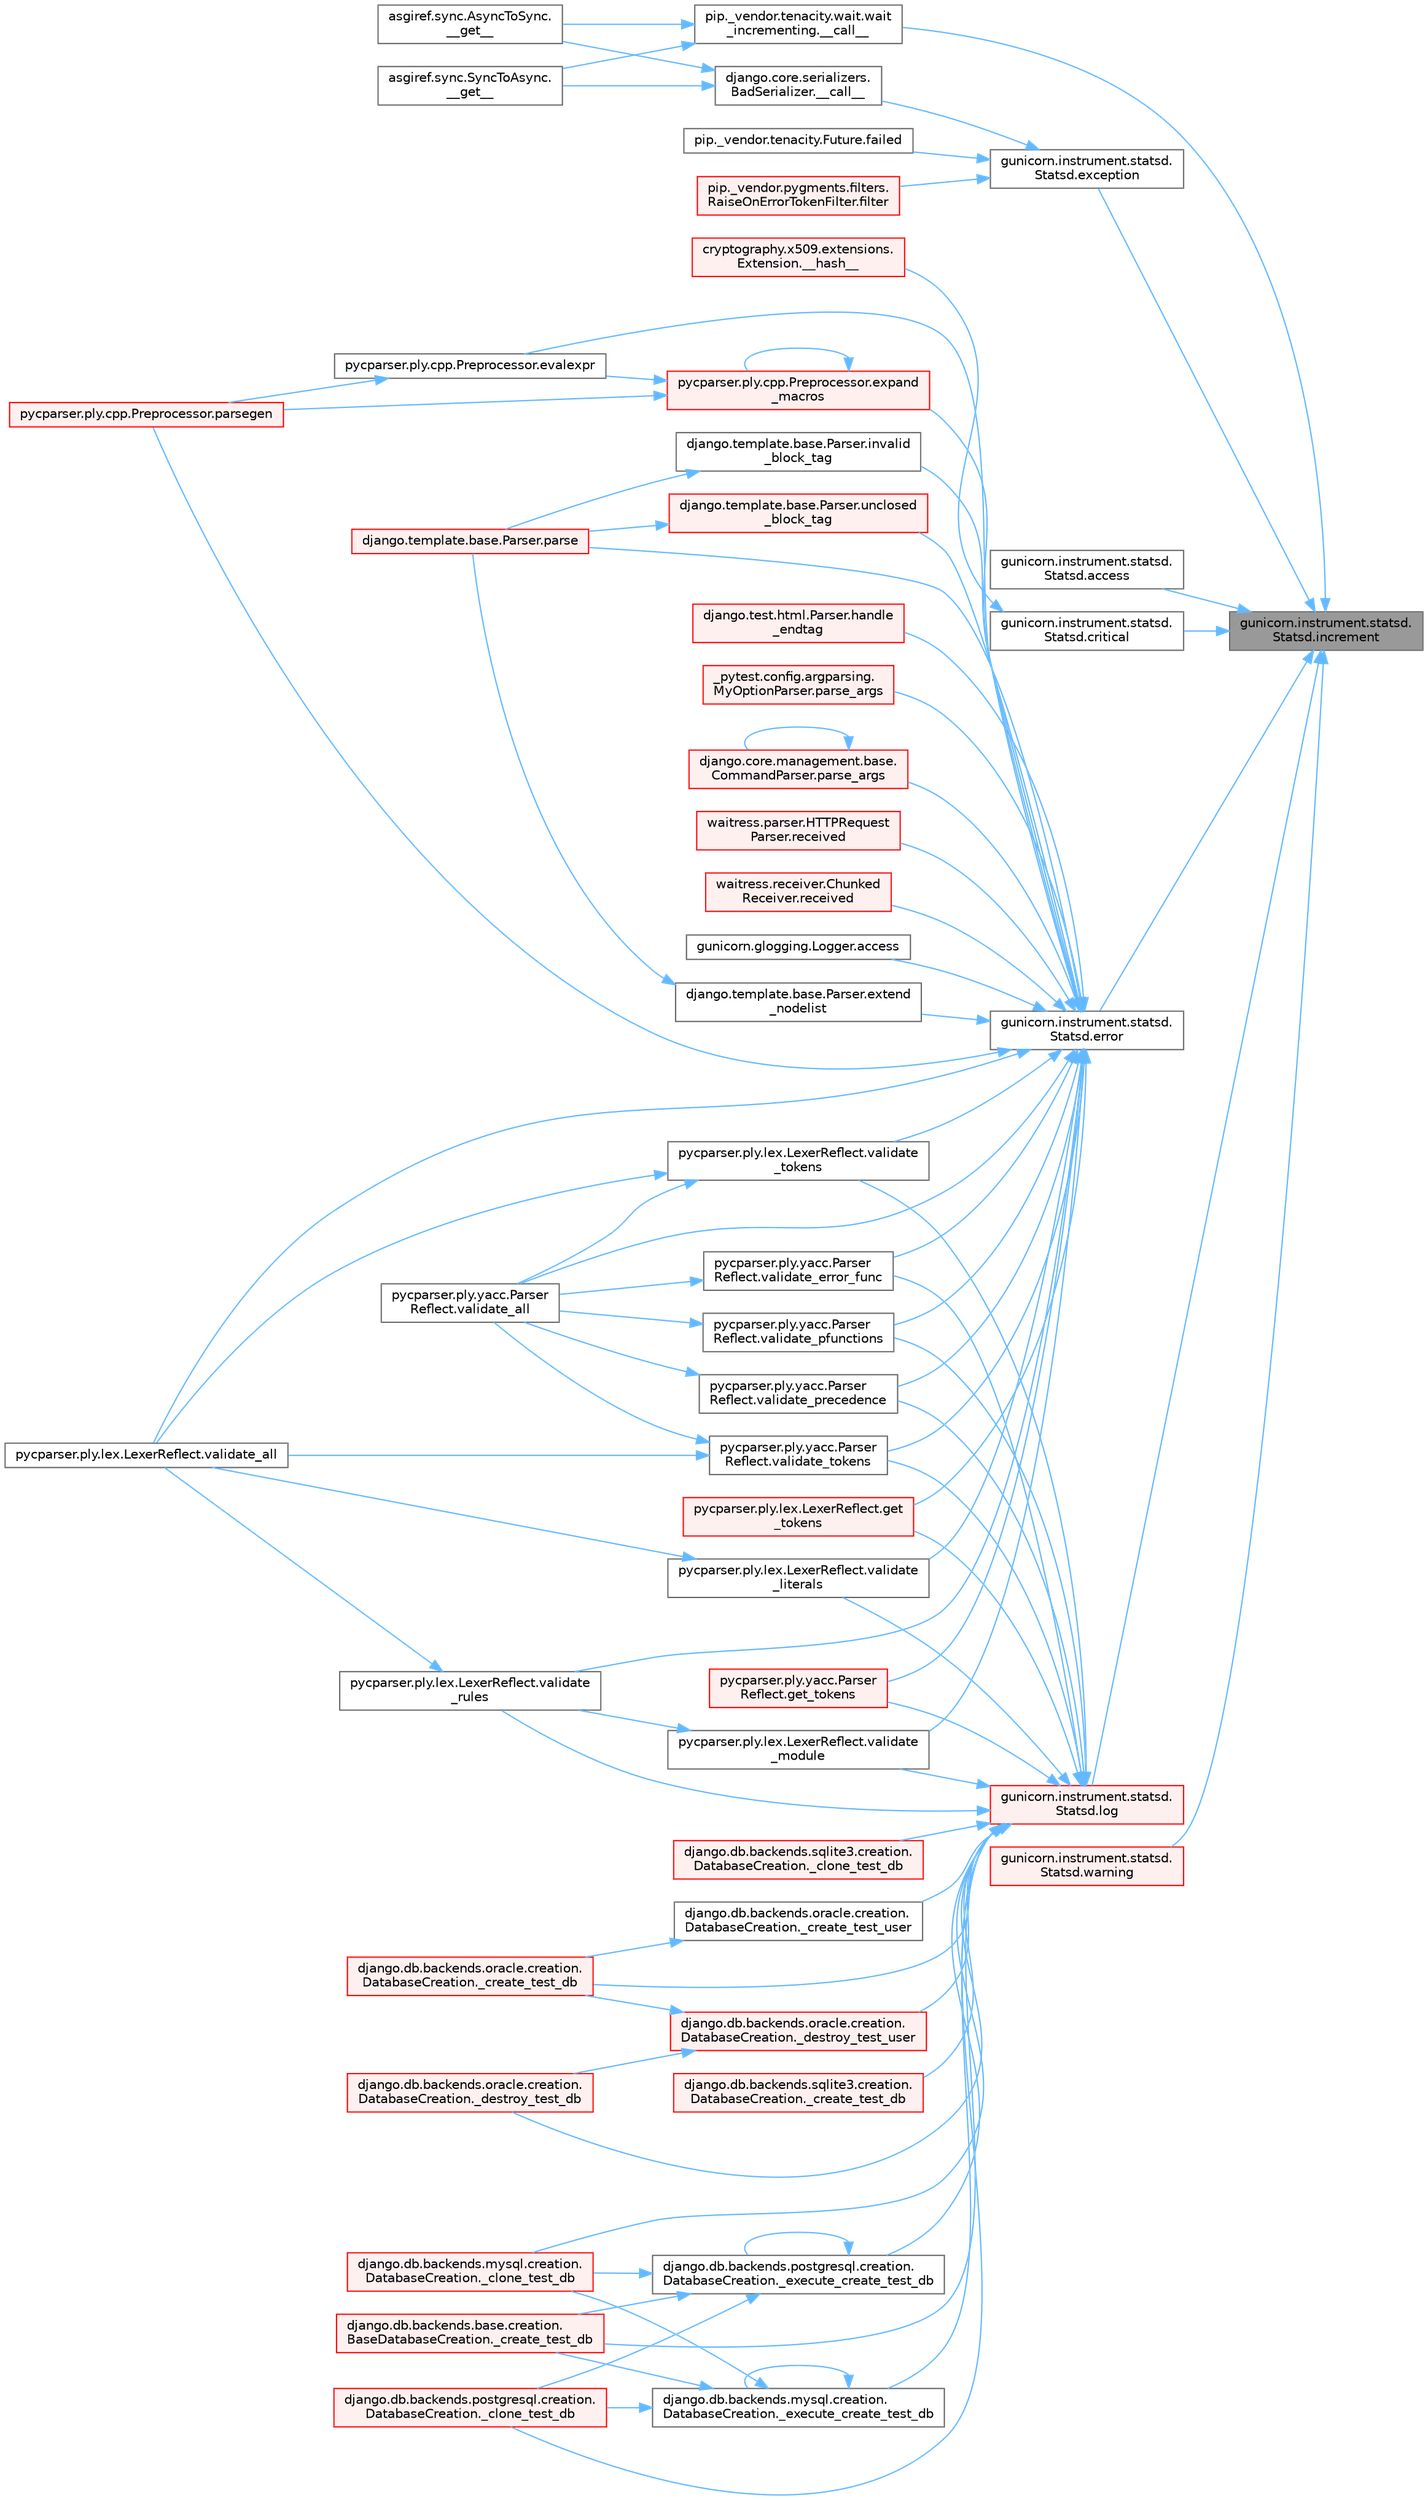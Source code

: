 digraph "gunicorn.instrument.statsd.Statsd.increment"
{
 // LATEX_PDF_SIZE
  bgcolor="transparent";
  edge [fontname=Helvetica,fontsize=10,labelfontname=Helvetica,labelfontsize=10];
  node [fontname=Helvetica,fontsize=10,shape=box,height=0.2,width=0.4];
  rankdir="RL";
  Node1 [id="Node000001",label="gunicorn.instrument.statsd.\lStatsd.increment",height=0.2,width=0.4,color="gray40", fillcolor="grey60", style="filled", fontcolor="black",tooltip=" "];
  Node1 -> Node2 [id="edge1_Node000001_Node000002",dir="back",color="steelblue1",style="solid",tooltip=" "];
  Node2 [id="Node000002",label="pip._vendor.tenacity.wait.wait\l_incrementing.__call__",height=0.2,width=0.4,color="grey40", fillcolor="white", style="filled",URL="$classpip_1_1__vendor_1_1tenacity_1_1wait_1_1wait__incrementing.html#af47b0264325b86a85aa5cfd3b59a28cf",tooltip=" "];
  Node2 -> Node3 [id="edge2_Node000002_Node000003",dir="back",color="steelblue1",style="solid",tooltip=" "];
  Node3 [id="Node000003",label="asgiref.sync.AsyncToSync.\l__get__",height=0.2,width=0.4,color="grey40", fillcolor="white", style="filled",URL="$classasgiref_1_1sync_1_1_async_to_sync.html#a23e9ef7a73da98dad9e3f4e65846969b",tooltip=" "];
  Node2 -> Node4 [id="edge3_Node000002_Node000004",dir="back",color="steelblue1",style="solid",tooltip=" "];
  Node4 [id="Node000004",label="asgiref.sync.SyncToAsync.\l__get__",height=0.2,width=0.4,color="grey40", fillcolor="white", style="filled",URL="$classasgiref_1_1sync_1_1_sync_to_async.html#aebdfbe3f01079a529fd2f39810597381",tooltip=" "];
  Node1 -> Node5 [id="edge4_Node000001_Node000005",dir="back",color="steelblue1",style="solid",tooltip=" "];
  Node5 [id="Node000005",label="gunicorn.instrument.statsd.\lStatsd.access",height=0.2,width=0.4,color="grey40", fillcolor="white", style="filled",URL="$classgunicorn_1_1instrument_1_1statsd_1_1_statsd.html#a54238bd99ae3e429bb3efdae3a79e8e6",tooltip=" "];
  Node1 -> Node6 [id="edge5_Node000001_Node000006",dir="back",color="steelblue1",style="solid",tooltip=" "];
  Node6 [id="Node000006",label="gunicorn.instrument.statsd.\lStatsd.critical",height=0.2,width=0.4,color="grey40", fillcolor="white", style="filled",URL="$classgunicorn_1_1instrument_1_1statsd_1_1_statsd.html#a6a14e36bb7c86f86aa200f1ba8234786",tooltip=" "];
  Node6 -> Node7 [id="edge6_Node000006_Node000007",dir="back",color="steelblue1",style="solid",tooltip=" "];
  Node7 [id="Node000007",label="cryptography.x509.extensions.\lExtension.__hash__",height=0.2,width=0.4,color="red", fillcolor="#FFF0F0", style="filled",URL="$classcryptography_1_1x509_1_1extensions_1_1_extension.html#a7744510faba9373c947790041c25021e",tooltip=" "];
  Node1 -> Node18 [id="edge7_Node000001_Node000018",dir="back",color="steelblue1",style="solid",tooltip=" "];
  Node18 [id="Node000018",label="gunicorn.instrument.statsd.\lStatsd.error",height=0.2,width=0.4,color="grey40", fillcolor="white", style="filled",URL="$classgunicorn_1_1instrument_1_1statsd_1_1_statsd.html#a00ca379c910e5842719e48e617504c12",tooltip=" "];
  Node18 -> Node19 [id="edge8_Node000018_Node000019",dir="back",color="steelblue1",style="solid",tooltip=" "];
  Node19 [id="Node000019",label="gunicorn.glogging.Logger.access",height=0.2,width=0.4,color="grey40", fillcolor="white", style="filled",URL="$classgunicorn_1_1glogging_1_1_logger.html#a3b9fcb2cb9d7803a849f41d52df08b4b",tooltip=" "];
  Node18 -> Node20 [id="edge9_Node000018_Node000020",dir="back",color="steelblue1",style="solid",tooltip=" "];
  Node20 [id="Node000020",label="pycparser.ply.cpp.Preprocessor.evalexpr",height=0.2,width=0.4,color="grey40", fillcolor="white", style="filled",URL="$classpycparser_1_1ply_1_1cpp_1_1_preprocessor.html#a3c16ad6c28242d1214d20158b02ecabd",tooltip=" "];
  Node20 -> Node21 [id="edge10_Node000020_Node000021",dir="back",color="steelblue1",style="solid",tooltip=" "];
  Node21 [id="Node000021",label="pycparser.ply.cpp.Preprocessor.parsegen",height=0.2,width=0.4,color="red", fillcolor="#FFF0F0", style="filled",URL="$classpycparser_1_1ply_1_1cpp_1_1_preprocessor.html#aad71ed64ebab07f9eafb0b36f9108723",tooltip=" "];
  Node18 -> Node1556 [id="edge11_Node000018_Node001556",dir="back",color="steelblue1",style="solid",tooltip=" "];
  Node1556 [id="Node001556",label="pycparser.ply.cpp.Preprocessor.expand\l_macros",height=0.2,width=0.4,color="red", fillcolor="#FFF0F0", style="filled",URL="$classpycparser_1_1ply_1_1cpp_1_1_preprocessor.html#a4ac7e926ac9f68ef96f58e704a570d42",tooltip=" "];
  Node1556 -> Node20 [id="edge12_Node001556_Node000020",dir="back",color="steelblue1",style="solid",tooltip=" "];
  Node1556 -> Node1556 [id="edge13_Node001556_Node001556",dir="back",color="steelblue1",style="solid",tooltip=" "];
  Node1556 -> Node21 [id="edge14_Node001556_Node000021",dir="back",color="steelblue1",style="solid",tooltip=" "];
  Node18 -> Node1558 [id="edge15_Node000018_Node001558",dir="back",color="steelblue1",style="solid",tooltip=" "];
  Node1558 [id="Node001558",label="django.template.base.Parser.extend\l_nodelist",height=0.2,width=0.4,color="grey40", fillcolor="white", style="filled",URL="$classdjango_1_1template_1_1base_1_1_parser.html#a18cc3b61dee227ebe679d5a97e219f55",tooltip=" "];
  Node1558 -> Node1559 [id="edge16_Node001558_Node001559",dir="back",color="steelblue1",style="solid",tooltip=" "];
  Node1559 [id="Node001559",label="django.template.base.Parser.parse",height=0.2,width=0.4,color="red", fillcolor="#FFF0F0", style="filled",URL="$classdjango_1_1template_1_1base_1_1_parser.html#adf49a6d849c5bc731f4dcd79bbd13e52",tooltip=" "];
  Node18 -> Node1566 [id="edge17_Node000018_Node001566",dir="back",color="steelblue1",style="solid",tooltip=" "];
  Node1566 [id="Node001566",label="pycparser.ply.lex.LexerReflect.get\l_tokens",height=0.2,width=0.4,color="red", fillcolor="#FFF0F0", style="filled",URL="$classpycparser_1_1ply_1_1lex_1_1_lexer_reflect.html#a10983bce282c9b55abb82ce3807c6286",tooltip=" "];
  Node18 -> Node1568 [id="edge18_Node000018_Node001568",dir="back",color="steelblue1",style="solid",tooltip=" "];
  Node1568 [id="Node001568",label="pycparser.ply.yacc.Parser\lReflect.get_tokens",height=0.2,width=0.4,color="red", fillcolor="#FFF0F0", style="filled",URL="$classpycparser_1_1ply_1_1yacc_1_1_parser_reflect.html#a32a8391d1552f74d1fd812eec68dc908",tooltip=" "];
  Node18 -> Node1569 [id="edge19_Node000018_Node001569",dir="back",color="steelblue1",style="solid",tooltip=" "];
  Node1569 [id="Node001569",label="django.test.html.Parser.handle\l_endtag",height=0.2,width=0.4,color="red", fillcolor="#FFF0F0", style="filled",URL="$classdjango_1_1test_1_1html_1_1_parser.html#a884b3359f3c54327e1eb7315d24e003d",tooltip=" "];
  Node18 -> Node1571 [id="edge20_Node000018_Node001571",dir="back",color="steelblue1",style="solid",tooltip=" "];
  Node1571 [id="Node001571",label="django.template.base.Parser.invalid\l_block_tag",height=0.2,width=0.4,color="grey40", fillcolor="white", style="filled",URL="$classdjango_1_1template_1_1base_1_1_parser.html#ad5b5b4e7969f94be4891ad344fb51af5",tooltip=" "];
  Node1571 -> Node1559 [id="edge21_Node001571_Node001559",dir="back",color="steelblue1",style="solid",tooltip=" "];
  Node18 -> Node1559 [id="edge22_Node000018_Node001559",dir="back",color="steelblue1",style="solid",tooltip=" "];
  Node18 -> Node1572 [id="edge23_Node000018_Node001572",dir="back",color="steelblue1",style="solid",tooltip=" "];
  Node1572 [id="Node001572",label="_pytest.config.argparsing.\lMyOptionParser.parse_args",height=0.2,width=0.4,color="red", fillcolor="#FFF0F0", style="filled",URL="$class__pytest_1_1config_1_1argparsing_1_1_my_option_parser.html#ab9c41ef7aa3563347d264f1b7a8a1a66",tooltip=" "];
  Node18 -> Node1575 [id="edge24_Node000018_Node001575",dir="back",color="steelblue1",style="solid",tooltip=" "];
  Node1575 [id="Node001575",label="django.core.management.base.\lCommandParser.parse_args",height=0.2,width=0.4,color="red", fillcolor="#FFF0F0", style="filled",URL="$classdjango_1_1core_1_1management_1_1base_1_1_command_parser.html#a3bfc67243196388c65ea6d0755637db5",tooltip=" "];
  Node1575 -> Node1575 [id="edge25_Node001575_Node001575",dir="back",color="steelblue1",style="solid",tooltip=" "];
  Node18 -> Node21 [id="edge26_Node000018_Node000021",dir="back",color="steelblue1",style="solid",tooltip=" "];
  Node18 -> Node1576 [id="edge27_Node000018_Node001576",dir="back",color="steelblue1",style="solid",tooltip=" "];
  Node1576 [id="Node001576",label="waitress.parser.HTTPRequest\lParser.received",height=0.2,width=0.4,color="red", fillcolor="#FFF0F0", style="filled",URL="$classwaitress_1_1parser_1_1_h_t_t_p_request_parser.html#a37aaf6b973fa4959ae4fe6fe4048fc24",tooltip=" "];
  Node18 -> Node1577 [id="edge28_Node000018_Node001577",dir="back",color="steelblue1",style="solid",tooltip=" "];
  Node1577 [id="Node001577",label="waitress.receiver.Chunked\lReceiver.received",height=0.2,width=0.4,color="red", fillcolor="#FFF0F0", style="filled",URL="$classwaitress_1_1receiver_1_1_chunked_receiver.html#a560337d435bad205b28d765329a3d9e0",tooltip=" "];
  Node18 -> Node1578 [id="edge29_Node000018_Node001578",dir="back",color="steelblue1",style="solid",tooltip=" "];
  Node1578 [id="Node001578",label="django.template.base.Parser.unclosed\l_block_tag",height=0.2,width=0.4,color="red", fillcolor="#FFF0F0", style="filled",URL="$classdjango_1_1template_1_1base_1_1_parser.html#a5ee190e13908db0573b7687deb43b639",tooltip=" "];
  Node1578 -> Node1559 [id="edge30_Node001578_Node001559",dir="back",color="steelblue1",style="solid",tooltip=" "];
  Node18 -> Node1580 [id="edge31_Node000018_Node001580",dir="back",color="steelblue1",style="solid",tooltip=" "];
  Node1580 [id="Node001580",label="pycparser.ply.lex.LexerReflect.validate_all",height=0.2,width=0.4,color="grey40", fillcolor="white", style="filled",URL="$classpycparser_1_1ply_1_1lex_1_1_lexer_reflect.html#a218bcca937278cc45093167729bfb7ac",tooltip=" "];
  Node18 -> Node1521 [id="edge32_Node000018_Node001521",dir="back",color="steelblue1",style="solid",tooltip=" "];
  Node1521 [id="Node001521",label="pycparser.ply.yacc.Parser\lReflect.validate_all",height=0.2,width=0.4,color="grey40", fillcolor="white", style="filled",URL="$classpycparser_1_1ply_1_1yacc_1_1_parser_reflect.html#a96ac0824424f670c89156918f699b845",tooltip=" "];
  Node18 -> Node1581 [id="edge33_Node000018_Node001581",dir="back",color="steelblue1",style="solid",tooltip=" "];
  Node1581 [id="Node001581",label="pycparser.ply.yacc.Parser\lReflect.validate_error_func",height=0.2,width=0.4,color="grey40", fillcolor="white", style="filled",URL="$classpycparser_1_1ply_1_1yacc_1_1_parser_reflect.html#abb7904164b127d4246ed5a91ddf741a8",tooltip=" "];
  Node1581 -> Node1521 [id="edge34_Node001581_Node001521",dir="back",color="steelblue1",style="solid",tooltip=" "];
  Node18 -> Node1582 [id="edge35_Node000018_Node001582",dir="back",color="steelblue1",style="solid",tooltip=" "];
  Node1582 [id="Node001582",label="pycparser.ply.lex.LexerReflect.validate\l_literals",height=0.2,width=0.4,color="grey40", fillcolor="white", style="filled",URL="$classpycparser_1_1ply_1_1lex_1_1_lexer_reflect.html#a7797d2874e80da683e656d5ba97f4a11",tooltip=" "];
  Node1582 -> Node1580 [id="edge36_Node001582_Node001580",dir="back",color="steelblue1",style="solid",tooltip=" "];
  Node18 -> Node1583 [id="edge37_Node000018_Node001583",dir="back",color="steelblue1",style="solid",tooltip=" "];
  Node1583 [id="Node001583",label="pycparser.ply.lex.LexerReflect.validate\l_module",height=0.2,width=0.4,color="grey40", fillcolor="white", style="filled",URL="$classpycparser_1_1ply_1_1lex_1_1_lexer_reflect.html#ac4c78bbfe7d389bff02bd7fb7222d4f9",tooltip=" "];
  Node1583 -> Node1584 [id="edge38_Node001583_Node001584",dir="back",color="steelblue1",style="solid",tooltip=" "];
  Node1584 [id="Node001584",label="pycparser.ply.lex.LexerReflect.validate\l_rules",height=0.2,width=0.4,color="grey40", fillcolor="white", style="filled",URL="$classpycparser_1_1ply_1_1lex_1_1_lexer_reflect.html#a16c717b08e8dfb81b432995308be295a",tooltip=" "];
  Node1584 -> Node1580 [id="edge39_Node001584_Node001580",dir="back",color="steelblue1",style="solid",tooltip=" "];
  Node18 -> Node1585 [id="edge40_Node000018_Node001585",dir="back",color="steelblue1",style="solid",tooltip=" "];
  Node1585 [id="Node001585",label="pycparser.ply.yacc.Parser\lReflect.validate_pfunctions",height=0.2,width=0.4,color="grey40", fillcolor="white", style="filled",URL="$classpycparser_1_1ply_1_1yacc_1_1_parser_reflect.html#ad6caed0ceb47c1d26816271401d68b32",tooltip=" "];
  Node1585 -> Node1521 [id="edge41_Node001585_Node001521",dir="back",color="steelblue1",style="solid",tooltip=" "];
  Node18 -> Node1586 [id="edge42_Node000018_Node001586",dir="back",color="steelblue1",style="solid",tooltip=" "];
  Node1586 [id="Node001586",label="pycparser.ply.yacc.Parser\lReflect.validate_precedence",height=0.2,width=0.4,color="grey40", fillcolor="white", style="filled",URL="$classpycparser_1_1ply_1_1yacc_1_1_parser_reflect.html#a21d35acc015ce3c629247dc491dd9d20",tooltip=" "];
  Node1586 -> Node1521 [id="edge43_Node001586_Node001521",dir="back",color="steelblue1",style="solid",tooltip=" "];
  Node18 -> Node1584 [id="edge44_Node000018_Node001584",dir="back",color="steelblue1",style="solid",tooltip=" "];
  Node18 -> Node1587 [id="edge45_Node000018_Node001587",dir="back",color="steelblue1",style="solid",tooltip=" "];
  Node1587 [id="Node001587",label="pycparser.ply.lex.LexerReflect.validate\l_tokens",height=0.2,width=0.4,color="grey40", fillcolor="white", style="filled",URL="$classpycparser_1_1ply_1_1lex_1_1_lexer_reflect.html#a4bdc9e539877f748edefcd978105615b",tooltip=" "];
  Node1587 -> Node1580 [id="edge46_Node001587_Node001580",dir="back",color="steelblue1",style="solid",tooltip=" "];
  Node1587 -> Node1521 [id="edge47_Node001587_Node001521",dir="back",color="steelblue1",style="solid",tooltip=" "];
  Node18 -> Node1588 [id="edge48_Node000018_Node001588",dir="back",color="steelblue1",style="solid",tooltip=" "];
  Node1588 [id="Node001588",label="pycparser.ply.yacc.Parser\lReflect.validate_tokens",height=0.2,width=0.4,color="grey40", fillcolor="white", style="filled",URL="$classpycparser_1_1ply_1_1yacc_1_1_parser_reflect.html#a8fc22ab3debc6125e0b5cd26910f94f4",tooltip=" "];
  Node1588 -> Node1580 [id="edge49_Node001588_Node001580",dir="back",color="steelblue1",style="solid",tooltip=" "];
  Node1588 -> Node1521 [id="edge50_Node001588_Node001521",dir="back",color="steelblue1",style="solid",tooltip=" "];
  Node1 -> Node459 [id="edge51_Node000001_Node000459",dir="back",color="steelblue1",style="solid",tooltip=" "];
  Node459 [id="Node000459",label="gunicorn.instrument.statsd.\lStatsd.exception",height=0.2,width=0.4,color="grey40", fillcolor="white", style="filled",URL="$classgunicorn_1_1instrument_1_1statsd_1_1_statsd.html#adb608a3f95da3d6e3a9c000265fd866b",tooltip=" "];
  Node459 -> Node460 [id="edge52_Node000459_Node000460",dir="back",color="steelblue1",style="solid",tooltip=" "];
  Node460 [id="Node000460",label="django.core.serializers.\lBadSerializer.__call__",height=0.2,width=0.4,color="grey40", fillcolor="white", style="filled",URL="$classdjango_1_1core_1_1serializers_1_1_bad_serializer.html#a6e73e3ac062790cfce2cf052525ec528",tooltip=" "];
  Node460 -> Node3 [id="edge53_Node000460_Node000003",dir="back",color="steelblue1",style="solid",tooltip=" "];
  Node460 -> Node4 [id="edge54_Node000460_Node000004",dir="back",color="steelblue1",style="solid",tooltip=" "];
  Node459 -> Node461 [id="edge55_Node000459_Node000461",dir="back",color="steelblue1",style="solid",tooltip=" "];
  Node461 [id="Node000461",label="pip._vendor.tenacity.Future.failed",height=0.2,width=0.4,color="grey40", fillcolor="white", style="filled",URL="$classpip_1_1__vendor_1_1tenacity_1_1_future.html#affa139740865e503ef9e4b87a38c0657",tooltip=" "];
  Node459 -> Node462 [id="edge56_Node000459_Node000462",dir="back",color="steelblue1",style="solid",tooltip=" "];
  Node462 [id="Node000462",label="pip._vendor.pygments.filters.\lRaiseOnErrorTokenFilter.filter",height=0.2,width=0.4,color="red", fillcolor="#FFF0F0", style="filled",URL="$classpip_1_1__vendor_1_1pygments_1_1filters_1_1_raise_on_error_token_filter.html#aacf420bb16c8d3a430b88e78ee35b253",tooltip=" "];
  Node1 -> Node2908 [id="edge57_Node000001_Node002908",dir="back",color="steelblue1",style="solid",tooltip=" "];
  Node2908 [id="Node002908",label="gunicorn.instrument.statsd.\lStatsd.log",height=0.2,width=0.4,color="red", fillcolor="#FFF0F0", style="filled",URL="$classgunicorn_1_1instrument_1_1statsd_1_1_statsd.html#ab99145cf0b7c66dbcebcbdcbd44b4953",tooltip=" "];
  Node2908 -> Node375 [id="edge58_Node002908_Node000375",dir="back",color="steelblue1",style="solid",tooltip=" "];
  Node375 [id="Node000375",label="django.db.backends.mysql.creation.\lDatabaseCreation._clone_test_db",height=0.2,width=0.4,color="red", fillcolor="#FFF0F0", style="filled",URL="$classdjango_1_1db_1_1backends_1_1mysql_1_1creation_1_1_database_creation.html#ab4d99b6a9b6a81141d0fba9440d91619",tooltip=" "];
  Node2908 -> Node377 [id="edge59_Node002908_Node000377",dir="back",color="steelblue1",style="solid",tooltip=" "];
  Node377 [id="Node000377",label="django.db.backends.postgresql.creation.\lDatabaseCreation._clone_test_db",height=0.2,width=0.4,color="red", fillcolor="#FFF0F0", style="filled",URL="$classdjango_1_1db_1_1backends_1_1postgresql_1_1creation_1_1_database_creation.html#ab57e8a2ba94a8a4888fd435036b4c322",tooltip=" "];
  Node2908 -> Node378 [id="edge60_Node002908_Node000378",dir="back",color="steelblue1",style="solid",tooltip=" "];
  Node378 [id="Node000378",label="django.db.backends.sqlite3.creation.\lDatabaseCreation._clone_test_db",height=0.2,width=0.4,color="red", fillcolor="#FFF0F0", style="filled",URL="$classdjango_1_1db_1_1backends_1_1sqlite3_1_1creation_1_1_database_creation.html#a43a28bd11187e2b0677fd0be7643387b",tooltip=" "];
  Node2908 -> Node379 [id="edge61_Node002908_Node000379",dir="back",color="steelblue1",style="solid",tooltip=" "];
  Node379 [id="Node000379",label="django.db.backends.base.creation.\lBaseDatabaseCreation._create_test_db",height=0.2,width=0.4,color="red", fillcolor="#FFF0F0", style="filled",URL="$classdjango_1_1db_1_1backends_1_1base_1_1creation_1_1_base_database_creation.html#a3782aff49b95503af2f0e518a10dc22d",tooltip=" "];
  Node2908 -> Node381 [id="edge62_Node002908_Node000381",dir="back",color="steelblue1",style="solid",tooltip=" "];
  Node381 [id="Node000381",label="django.db.backends.oracle.creation.\lDatabaseCreation._create_test_db",height=0.2,width=0.4,color="red", fillcolor="#FFF0F0", style="filled",URL="$classdjango_1_1db_1_1backends_1_1oracle_1_1creation_1_1_database_creation.html#aea03f2099a0f6691226755c6b60c133f",tooltip=" "];
  Node2908 -> Node382 [id="edge63_Node002908_Node000382",dir="back",color="steelblue1",style="solid",tooltip=" "];
  Node382 [id="Node000382",label="django.db.backends.sqlite3.creation.\lDatabaseCreation._create_test_db",height=0.2,width=0.4,color="red", fillcolor="#FFF0F0", style="filled",URL="$classdjango_1_1db_1_1backends_1_1sqlite3_1_1creation_1_1_database_creation.html#a67d2c057a1e604f78b379e63cd6bff28",tooltip=" "];
  Node2908 -> Node383 [id="edge64_Node002908_Node000383",dir="back",color="steelblue1",style="solid",tooltip=" "];
  Node383 [id="Node000383",label="django.db.backends.oracle.creation.\lDatabaseCreation._create_test_user",height=0.2,width=0.4,color="grey40", fillcolor="white", style="filled",URL="$classdjango_1_1db_1_1backends_1_1oracle_1_1creation_1_1_database_creation.html#a59ea754a7f0af2c6d24086c033e1a0dd",tooltip=" "];
  Node383 -> Node381 [id="edge65_Node000383_Node000381",dir="back",color="steelblue1",style="solid",tooltip=" "];
  Node2908 -> Node384 [id="edge66_Node002908_Node000384",dir="back",color="steelblue1",style="solid",tooltip=" "];
  Node384 [id="Node000384",label="django.db.backends.oracle.creation.\lDatabaseCreation._destroy_test_db",height=0.2,width=0.4,color="red", fillcolor="#FFF0F0", style="filled",URL="$classdjango_1_1db_1_1backends_1_1oracle_1_1creation_1_1_database_creation.html#a08dd28500eb796fba820014d705845e1",tooltip=" "];
  Node2908 -> Node386 [id="edge67_Node002908_Node000386",dir="back",color="steelblue1",style="solid",tooltip=" "];
  Node386 [id="Node000386",label="django.db.backends.oracle.creation.\lDatabaseCreation._destroy_test_user",height=0.2,width=0.4,color="red", fillcolor="#FFF0F0", style="filled",URL="$classdjango_1_1db_1_1backends_1_1oracle_1_1creation_1_1_database_creation.html#ac5b566d811b2dcccb9c6c125486ec8b9",tooltip=" "];
  Node386 -> Node381 [id="edge68_Node000386_Node000381",dir="back",color="steelblue1",style="solid",tooltip=" "];
  Node386 -> Node384 [id="edge69_Node000386_Node000384",dir="back",color="steelblue1",style="solid",tooltip=" "];
  Node2908 -> Node388 [id="edge70_Node002908_Node000388",dir="back",color="steelblue1",style="solid",tooltip=" "];
  Node388 [id="Node000388",label="django.db.backends.mysql.creation.\lDatabaseCreation._execute_create_test_db",height=0.2,width=0.4,color="grey40", fillcolor="white", style="filled",URL="$classdjango_1_1db_1_1backends_1_1mysql_1_1creation_1_1_database_creation.html#ab42ab74c9087be175aad845aec9d4160",tooltip=" "];
  Node388 -> Node375 [id="edge71_Node000388_Node000375",dir="back",color="steelblue1",style="solid",tooltip=" "];
  Node388 -> Node377 [id="edge72_Node000388_Node000377",dir="back",color="steelblue1",style="solid",tooltip=" "];
  Node388 -> Node379 [id="edge73_Node000388_Node000379",dir="back",color="steelblue1",style="solid",tooltip=" "];
  Node388 -> Node388 [id="edge74_Node000388_Node000388",dir="back",color="steelblue1",style="solid",tooltip=" "];
  Node2908 -> Node389 [id="edge75_Node002908_Node000389",dir="back",color="steelblue1",style="solid",tooltip=" "];
  Node389 [id="Node000389",label="django.db.backends.postgresql.creation.\lDatabaseCreation._execute_create_test_db",height=0.2,width=0.4,color="grey40", fillcolor="white", style="filled",URL="$classdjango_1_1db_1_1backends_1_1postgresql_1_1creation_1_1_database_creation.html#a8c9e9502a3370ff7f46e7982b1ace1ec",tooltip=" "];
  Node389 -> Node375 [id="edge76_Node000389_Node000375",dir="back",color="steelblue1",style="solid",tooltip=" "];
  Node389 -> Node377 [id="edge77_Node000389_Node000377",dir="back",color="steelblue1",style="solid",tooltip=" "];
  Node389 -> Node379 [id="edge78_Node000389_Node000379",dir="back",color="steelblue1",style="solid",tooltip=" "];
  Node389 -> Node389 [id="edge79_Node000389_Node000389",dir="back",color="steelblue1",style="solid",tooltip=" "];
  Node2908 -> Node1566 [id="edge80_Node002908_Node001566",dir="back",color="steelblue1",style="solid",tooltip=" "];
  Node2908 -> Node1568 [id="edge81_Node002908_Node001568",dir="back",color="steelblue1",style="solid",tooltip=" "];
  Node2908 -> Node1581 [id="edge82_Node002908_Node001581",dir="back",color="steelblue1",style="solid",tooltip=" "];
  Node2908 -> Node1582 [id="edge83_Node002908_Node001582",dir="back",color="steelblue1",style="solid",tooltip=" "];
  Node2908 -> Node1583 [id="edge84_Node002908_Node001583",dir="back",color="steelblue1",style="solid",tooltip=" "];
  Node2908 -> Node1585 [id="edge85_Node002908_Node001585",dir="back",color="steelblue1",style="solid",tooltip=" "];
  Node2908 -> Node1586 [id="edge86_Node002908_Node001586",dir="back",color="steelblue1",style="solid",tooltip=" "];
  Node2908 -> Node1584 [id="edge87_Node002908_Node001584",dir="back",color="steelblue1",style="solid",tooltip=" "];
  Node2908 -> Node1587 [id="edge88_Node002908_Node001587",dir="back",color="steelblue1",style="solid",tooltip=" "];
  Node2908 -> Node1588 [id="edge89_Node002908_Node001588",dir="back",color="steelblue1",style="solid",tooltip=" "];
  Node1 -> Node2948 [id="edge90_Node000001_Node002948",dir="back",color="steelblue1",style="solid",tooltip=" "];
  Node2948 [id="Node002948",label="gunicorn.instrument.statsd.\lStatsd.warning",height=0.2,width=0.4,color="red", fillcolor="#FFF0F0", style="filled",URL="$classgunicorn_1_1instrument_1_1statsd_1_1_statsd.html#a4b25361c9be113a5555acee1dd23fc61",tooltip=" "];
}
